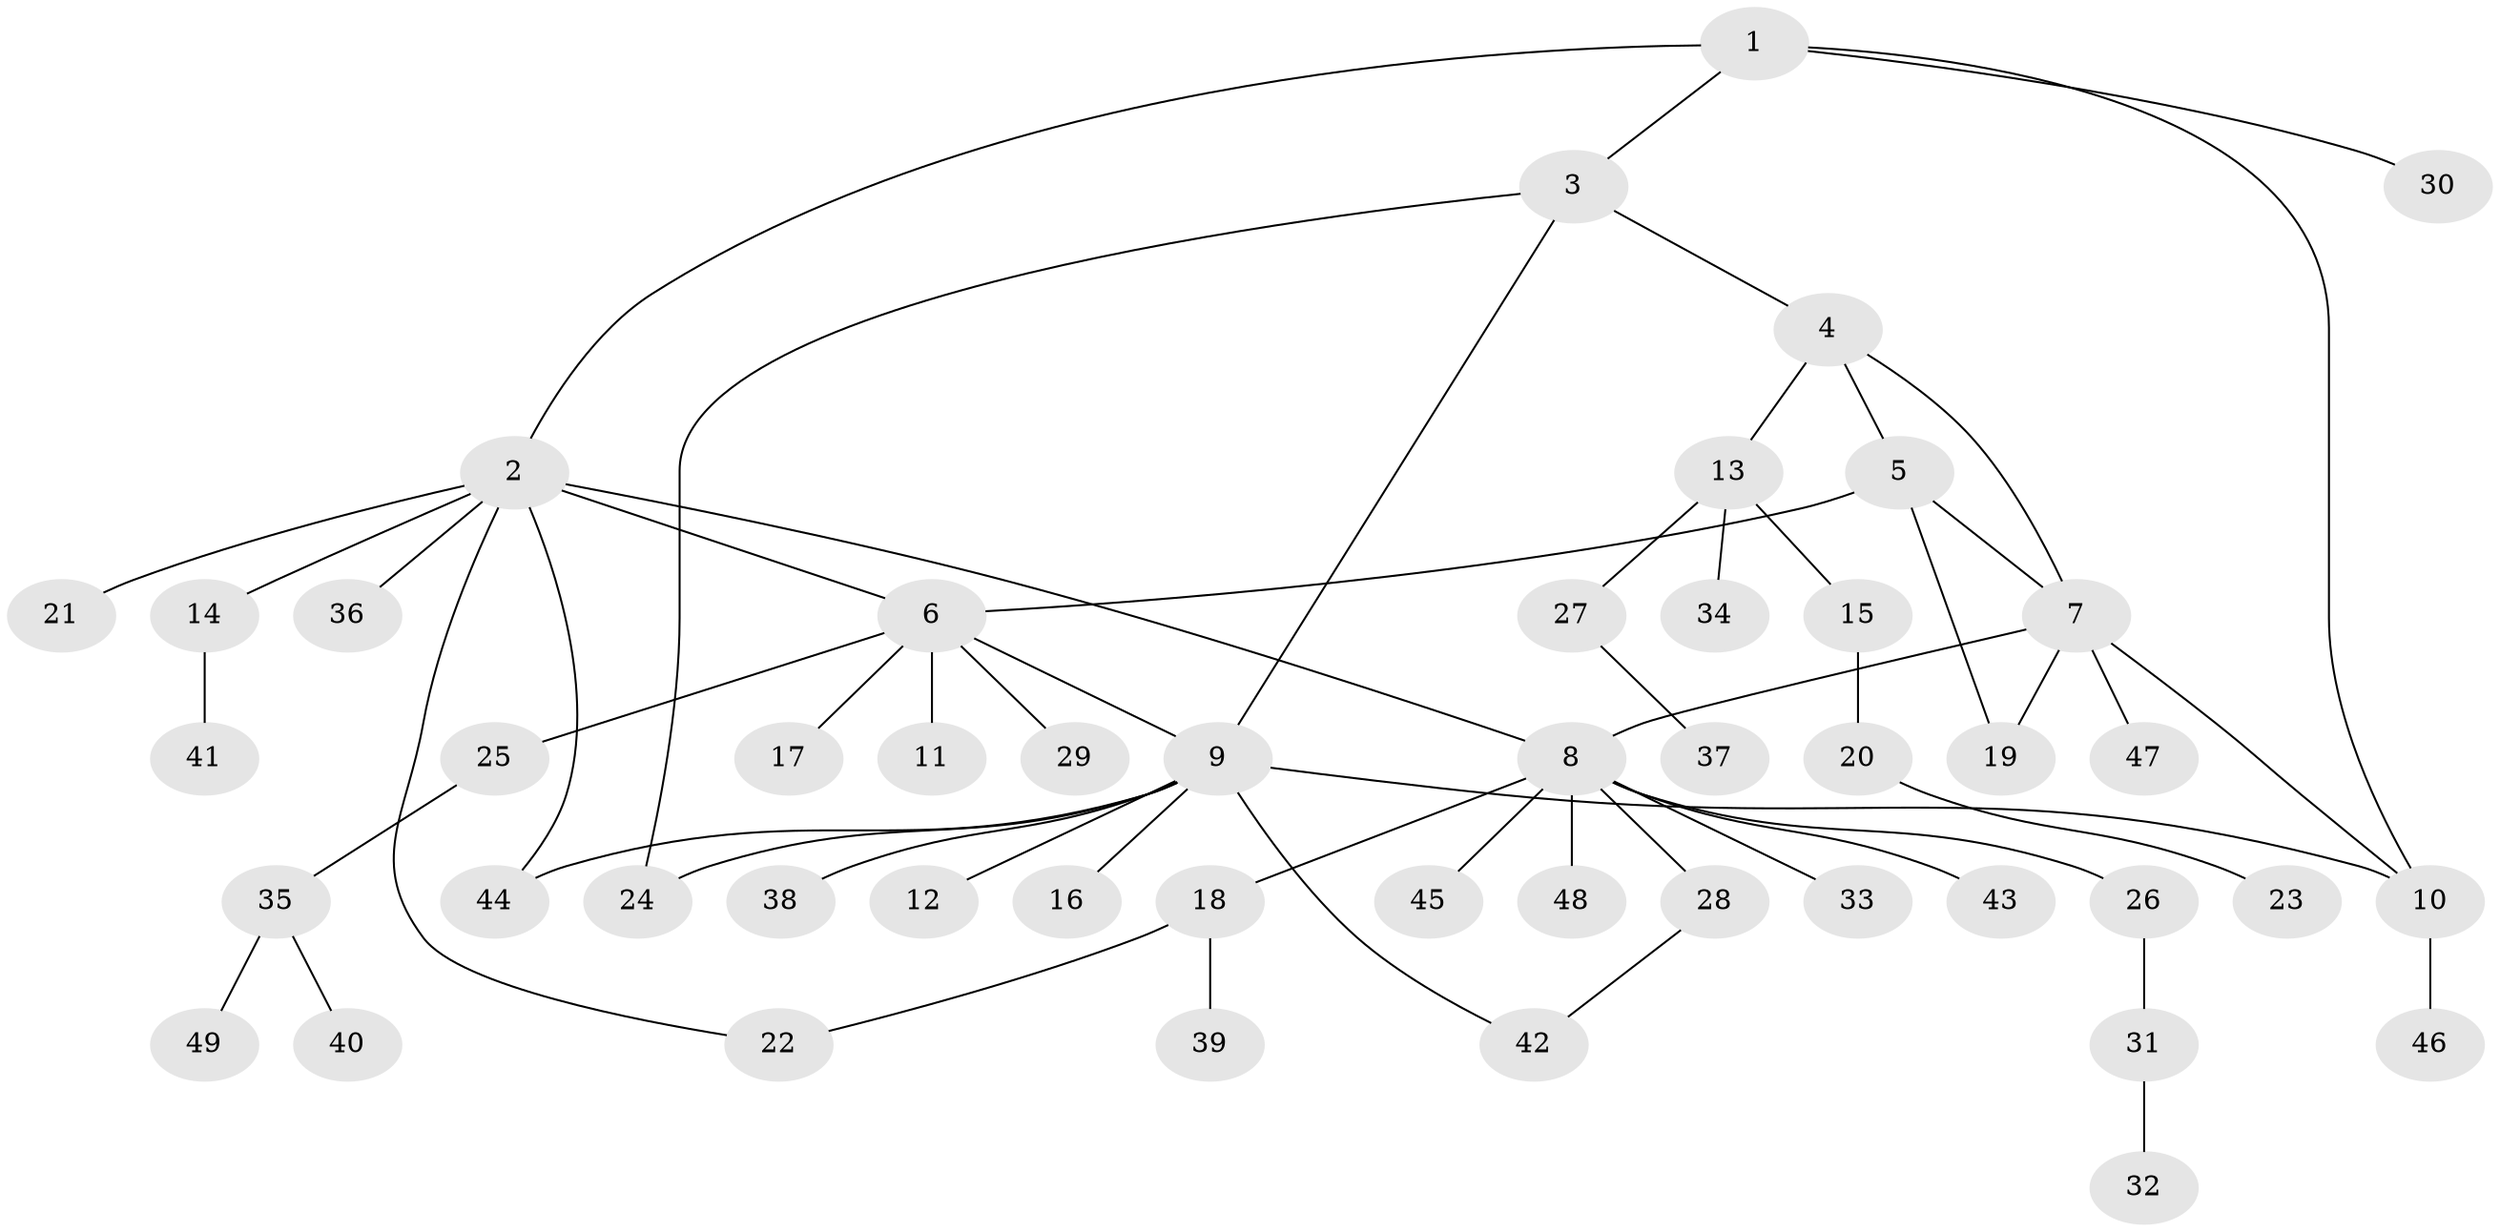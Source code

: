 // coarse degree distribution, {3: 0.1, 4: 0.06666666666666667, 2: 0.2, 1: 0.4666666666666667, 7: 0.03333333333333333, 5: 0.06666666666666667, 6: 0.03333333333333333, 8: 0.03333333333333333}
// Generated by graph-tools (version 1.1) at 2025/37/03/04/25 23:37:34]
// undirected, 49 vertices, 59 edges
graph export_dot {
  node [color=gray90,style=filled];
  1;
  2;
  3;
  4;
  5;
  6;
  7;
  8;
  9;
  10;
  11;
  12;
  13;
  14;
  15;
  16;
  17;
  18;
  19;
  20;
  21;
  22;
  23;
  24;
  25;
  26;
  27;
  28;
  29;
  30;
  31;
  32;
  33;
  34;
  35;
  36;
  37;
  38;
  39;
  40;
  41;
  42;
  43;
  44;
  45;
  46;
  47;
  48;
  49;
  1 -- 2;
  1 -- 3;
  1 -- 10;
  1 -- 30;
  2 -- 6;
  2 -- 8;
  2 -- 14;
  2 -- 21;
  2 -- 22;
  2 -- 36;
  2 -- 44;
  3 -- 4;
  3 -- 9;
  3 -- 24;
  4 -- 5;
  4 -- 7;
  4 -- 13;
  5 -- 6;
  5 -- 7;
  5 -- 19;
  6 -- 9;
  6 -- 11;
  6 -- 17;
  6 -- 25;
  6 -- 29;
  7 -- 8;
  7 -- 10;
  7 -- 19;
  7 -- 47;
  8 -- 18;
  8 -- 26;
  8 -- 28;
  8 -- 33;
  8 -- 43;
  8 -- 45;
  8 -- 48;
  9 -- 10;
  9 -- 12;
  9 -- 16;
  9 -- 24;
  9 -- 38;
  9 -- 42;
  9 -- 44;
  10 -- 46;
  13 -- 15;
  13 -- 27;
  13 -- 34;
  14 -- 41;
  15 -- 20;
  18 -- 22;
  18 -- 39;
  20 -- 23;
  25 -- 35;
  26 -- 31;
  27 -- 37;
  28 -- 42;
  31 -- 32;
  35 -- 40;
  35 -- 49;
}
